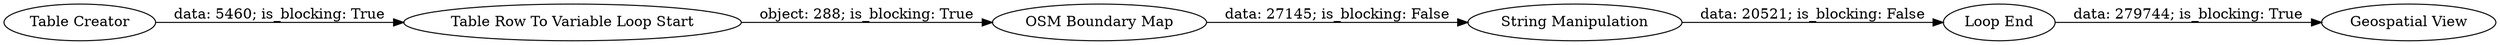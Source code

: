 digraph {
	"790073803039134197_267" [label="String Manipulation"]
	"790073803039134197_266" [label="Loop End"]
	"790073803039134197_262" [label="Geospatial View"]
	"790073803039134197_265" [label="Table Row To Variable Loop Start"]
	"790073803039134197_263" [label="Table Creator"]
	"790073803039134197_264" [label="OSM Boundary Map"]
	"790073803039134197_263" -> "790073803039134197_265" [label="data: 5460; is_blocking: True"]
	"790073803039134197_267" -> "790073803039134197_266" [label="data: 20521; is_blocking: False"]
	"790073803039134197_265" -> "790073803039134197_264" [label="object: 288; is_blocking: True"]
	"790073803039134197_266" -> "790073803039134197_262" [label="data: 279744; is_blocking: True"]
	"790073803039134197_264" -> "790073803039134197_267" [label="data: 27145; is_blocking: False"]
	rankdir=LR
}
